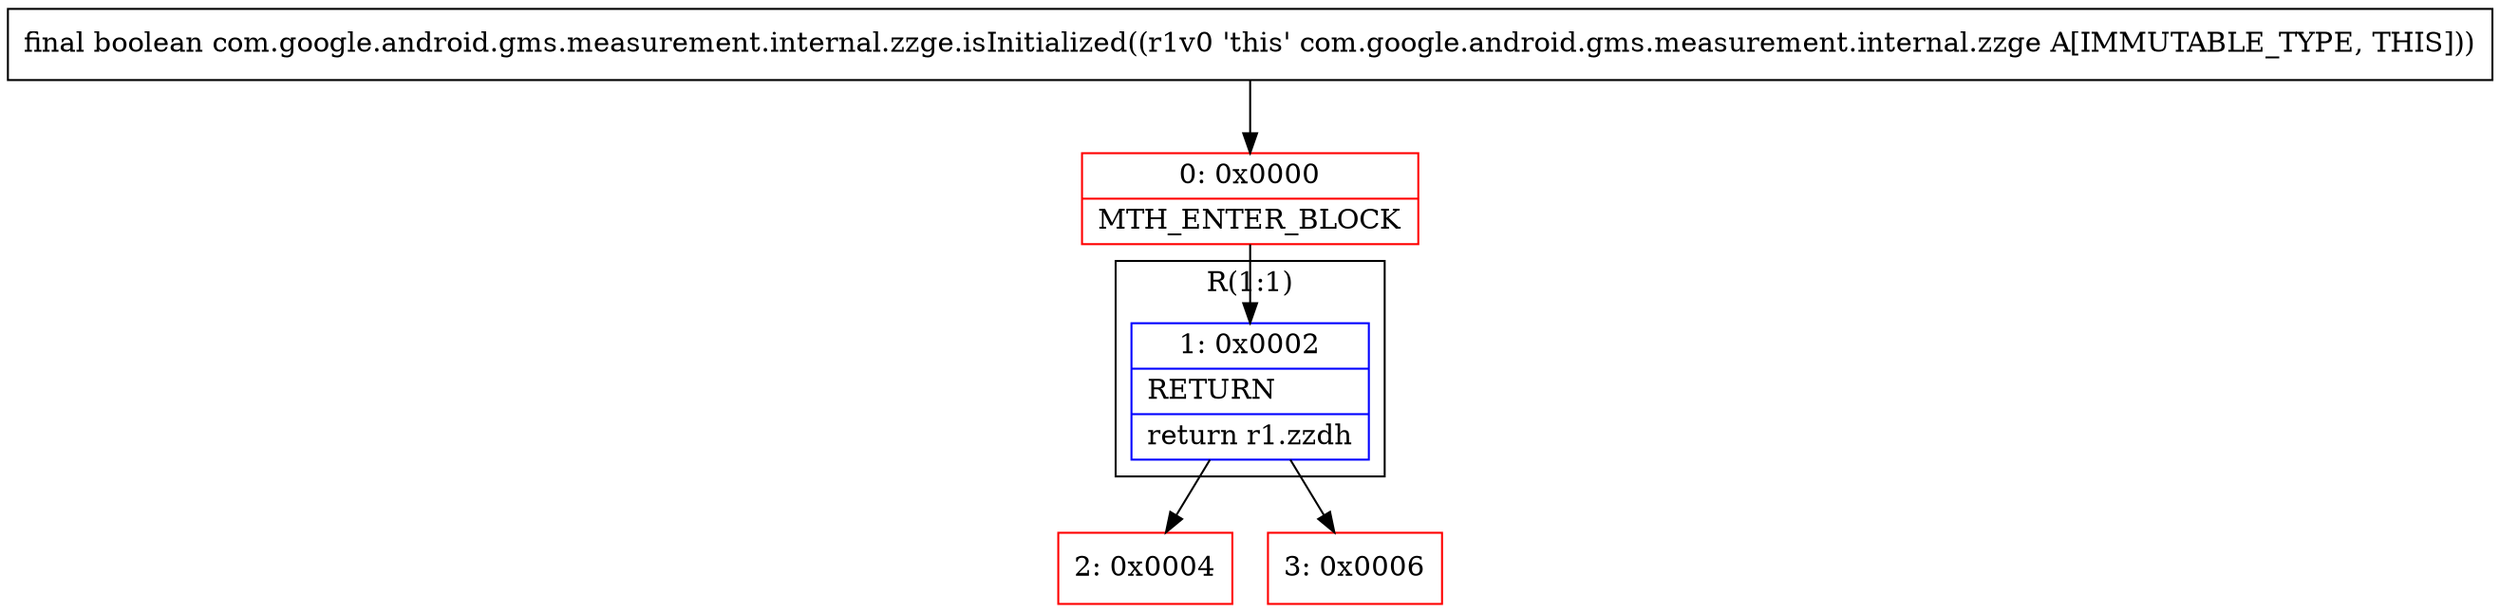 digraph "CFG forcom.google.android.gms.measurement.internal.zzge.isInitialized()Z" {
subgraph cluster_Region_366397731 {
label = "R(1:1)";
node [shape=record,color=blue];
Node_1 [shape=record,label="{1\:\ 0x0002|RETURN\l|return r1.zzdh\l}"];
}
Node_0 [shape=record,color=red,label="{0\:\ 0x0000|MTH_ENTER_BLOCK\l}"];
Node_2 [shape=record,color=red,label="{2\:\ 0x0004}"];
Node_3 [shape=record,color=red,label="{3\:\ 0x0006}"];
MethodNode[shape=record,label="{final boolean com.google.android.gms.measurement.internal.zzge.isInitialized((r1v0 'this' com.google.android.gms.measurement.internal.zzge A[IMMUTABLE_TYPE, THIS])) }"];
MethodNode -> Node_0;
Node_1 -> Node_2;
Node_1 -> Node_3;
Node_0 -> Node_1;
}

